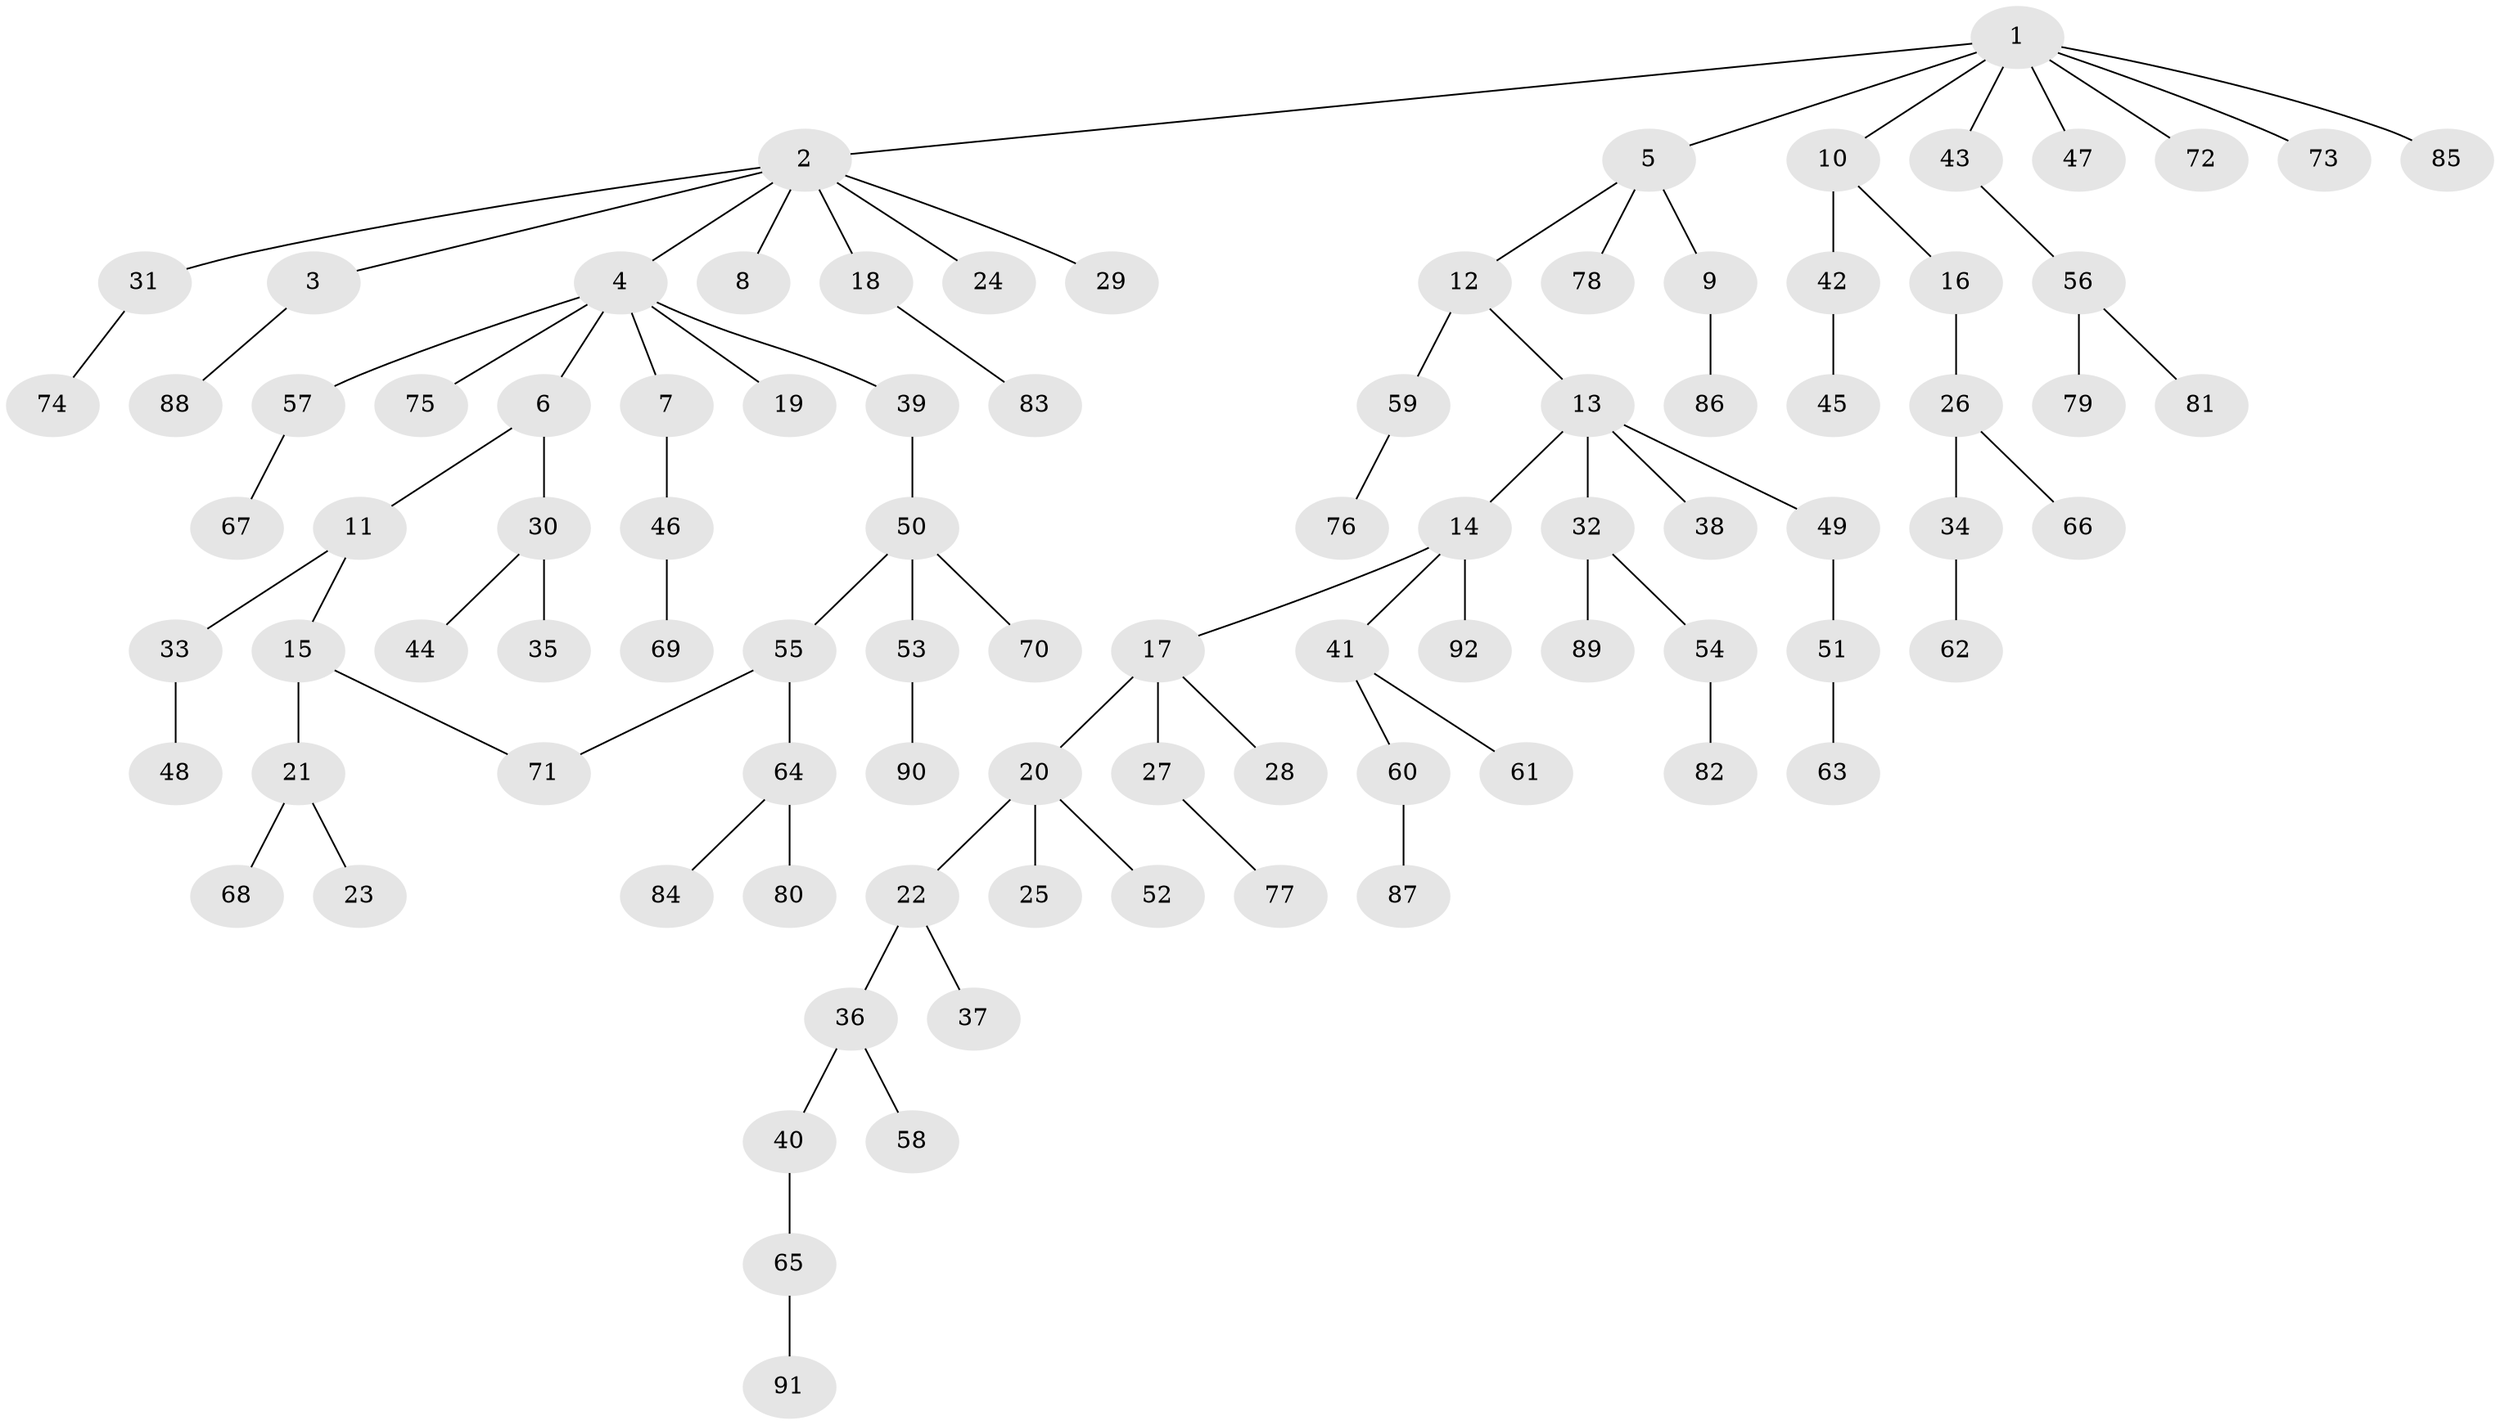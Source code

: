 // Generated by graph-tools (version 1.1) at 2025/34/03/09/25 02:34:20]
// undirected, 92 vertices, 92 edges
graph export_dot {
graph [start="1"]
  node [color=gray90,style=filled];
  1;
  2;
  3;
  4;
  5;
  6;
  7;
  8;
  9;
  10;
  11;
  12;
  13;
  14;
  15;
  16;
  17;
  18;
  19;
  20;
  21;
  22;
  23;
  24;
  25;
  26;
  27;
  28;
  29;
  30;
  31;
  32;
  33;
  34;
  35;
  36;
  37;
  38;
  39;
  40;
  41;
  42;
  43;
  44;
  45;
  46;
  47;
  48;
  49;
  50;
  51;
  52;
  53;
  54;
  55;
  56;
  57;
  58;
  59;
  60;
  61;
  62;
  63;
  64;
  65;
  66;
  67;
  68;
  69;
  70;
  71;
  72;
  73;
  74;
  75;
  76;
  77;
  78;
  79;
  80;
  81;
  82;
  83;
  84;
  85;
  86;
  87;
  88;
  89;
  90;
  91;
  92;
  1 -- 2;
  1 -- 5;
  1 -- 10;
  1 -- 43;
  1 -- 47;
  1 -- 72;
  1 -- 73;
  1 -- 85;
  2 -- 3;
  2 -- 4;
  2 -- 8;
  2 -- 18;
  2 -- 24;
  2 -- 29;
  2 -- 31;
  3 -- 88;
  4 -- 6;
  4 -- 7;
  4 -- 19;
  4 -- 39;
  4 -- 57;
  4 -- 75;
  5 -- 9;
  5 -- 12;
  5 -- 78;
  6 -- 11;
  6 -- 30;
  7 -- 46;
  9 -- 86;
  10 -- 16;
  10 -- 42;
  11 -- 15;
  11 -- 33;
  12 -- 13;
  12 -- 59;
  13 -- 14;
  13 -- 32;
  13 -- 38;
  13 -- 49;
  14 -- 17;
  14 -- 41;
  14 -- 92;
  15 -- 21;
  15 -- 71;
  16 -- 26;
  17 -- 20;
  17 -- 27;
  17 -- 28;
  18 -- 83;
  20 -- 22;
  20 -- 25;
  20 -- 52;
  21 -- 23;
  21 -- 68;
  22 -- 36;
  22 -- 37;
  26 -- 34;
  26 -- 66;
  27 -- 77;
  30 -- 35;
  30 -- 44;
  31 -- 74;
  32 -- 54;
  32 -- 89;
  33 -- 48;
  34 -- 62;
  36 -- 40;
  36 -- 58;
  39 -- 50;
  40 -- 65;
  41 -- 60;
  41 -- 61;
  42 -- 45;
  43 -- 56;
  46 -- 69;
  49 -- 51;
  50 -- 53;
  50 -- 55;
  50 -- 70;
  51 -- 63;
  53 -- 90;
  54 -- 82;
  55 -- 64;
  55 -- 71;
  56 -- 79;
  56 -- 81;
  57 -- 67;
  59 -- 76;
  60 -- 87;
  64 -- 80;
  64 -- 84;
  65 -- 91;
}
